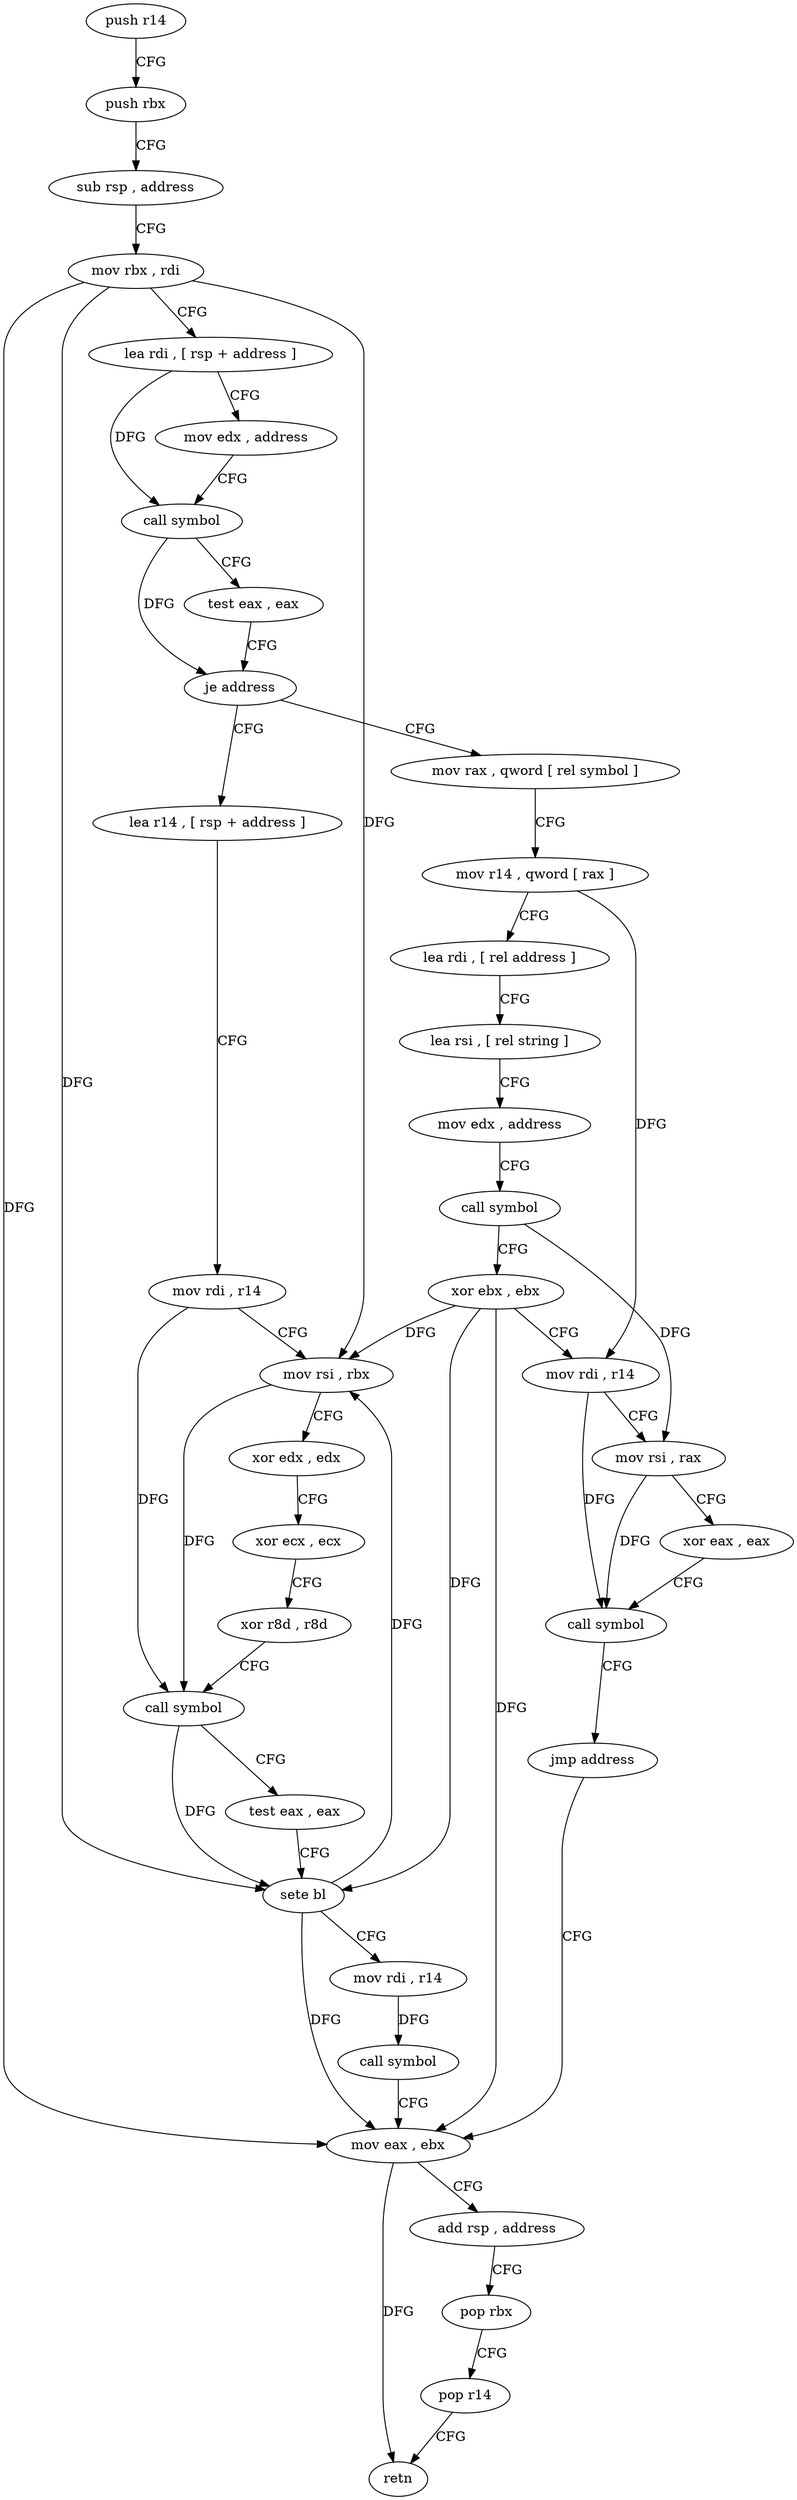 digraph "func" {
"74976" [label = "push r14" ]
"74978" [label = "push rbx" ]
"74979" [label = "sub rsp , address" ]
"74983" [label = "mov rbx , rdi" ]
"74986" [label = "lea rdi , [ rsp + address ]" ]
"74991" [label = "mov edx , address" ]
"74996" [label = "call symbol" ]
"75001" [label = "test eax , eax" ]
"75003" [label = "je address" ]
"75056" [label = "lea r14 , [ rsp + address ]" ]
"75005" [label = "mov rax , qword [ rel symbol ]" ]
"75061" [label = "mov rdi , r14" ]
"75064" [label = "mov rsi , rbx" ]
"75067" [label = "xor edx , edx" ]
"75069" [label = "xor ecx , ecx" ]
"75071" [label = "xor r8d , r8d" ]
"75074" [label = "call symbol" ]
"75079" [label = "test eax , eax" ]
"75081" [label = "sete bl" ]
"75084" [label = "mov rdi , r14" ]
"75087" [label = "call symbol" ]
"75092" [label = "mov eax , ebx" ]
"75012" [label = "mov r14 , qword [ rax ]" ]
"75015" [label = "lea rdi , [ rel address ]" ]
"75022" [label = "lea rsi , [ rel string ]" ]
"75029" [label = "mov edx , address" ]
"75034" [label = "call symbol" ]
"75039" [label = "xor ebx , ebx" ]
"75041" [label = "mov rdi , r14" ]
"75044" [label = "mov rsi , rax" ]
"75047" [label = "xor eax , eax" ]
"75049" [label = "call symbol" ]
"75054" [label = "jmp address" ]
"75094" [label = "add rsp , address" ]
"75098" [label = "pop rbx" ]
"75099" [label = "pop r14" ]
"75101" [label = "retn" ]
"74976" -> "74978" [ label = "CFG" ]
"74978" -> "74979" [ label = "CFG" ]
"74979" -> "74983" [ label = "CFG" ]
"74983" -> "74986" [ label = "CFG" ]
"74983" -> "75064" [ label = "DFG" ]
"74983" -> "75081" [ label = "DFG" ]
"74983" -> "75092" [ label = "DFG" ]
"74986" -> "74991" [ label = "CFG" ]
"74986" -> "74996" [ label = "DFG" ]
"74991" -> "74996" [ label = "CFG" ]
"74996" -> "75001" [ label = "CFG" ]
"74996" -> "75003" [ label = "DFG" ]
"75001" -> "75003" [ label = "CFG" ]
"75003" -> "75056" [ label = "CFG" ]
"75003" -> "75005" [ label = "CFG" ]
"75056" -> "75061" [ label = "CFG" ]
"75005" -> "75012" [ label = "CFG" ]
"75061" -> "75064" [ label = "CFG" ]
"75061" -> "75074" [ label = "DFG" ]
"75064" -> "75067" [ label = "CFG" ]
"75064" -> "75074" [ label = "DFG" ]
"75067" -> "75069" [ label = "CFG" ]
"75069" -> "75071" [ label = "CFG" ]
"75071" -> "75074" [ label = "CFG" ]
"75074" -> "75079" [ label = "CFG" ]
"75074" -> "75081" [ label = "DFG" ]
"75079" -> "75081" [ label = "CFG" ]
"75081" -> "75084" [ label = "CFG" ]
"75081" -> "75064" [ label = "DFG" ]
"75081" -> "75092" [ label = "DFG" ]
"75084" -> "75087" [ label = "DFG" ]
"75087" -> "75092" [ label = "CFG" ]
"75092" -> "75094" [ label = "CFG" ]
"75092" -> "75101" [ label = "DFG" ]
"75012" -> "75015" [ label = "CFG" ]
"75012" -> "75041" [ label = "DFG" ]
"75015" -> "75022" [ label = "CFG" ]
"75022" -> "75029" [ label = "CFG" ]
"75029" -> "75034" [ label = "CFG" ]
"75034" -> "75039" [ label = "CFG" ]
"75034" -> "75044" [ label = "DFG" ]
"75039" -> "75041" [ label = "CFG" ]
"75039" -> "75064" [ label = "DFG" ]
"75039" -> "75081" [ label = "DFG" ]
"75039" -> "75092" [ label = "DFG" ]
"75041" -> "75044" [ label = "CFG" ]
"75041" -> "75049" [ label = "DFG" ]
"75044" -> "75047" [ label = "CFG" ]
"75044" -> "75049" [ label = "DFG" ]
"75047" -> "75049" [ label = "CFG" ]
"75049" -> "75054" [ label = "CFG" ]
"75054" -> "75092" [ label = "CFG" ]
"75094" -> "75098" [ label = "CFG" ]
"75098" -> "75099" [ label = "CFG" ]
"75099" -> "75101" [ label = "CFG" ]
}
